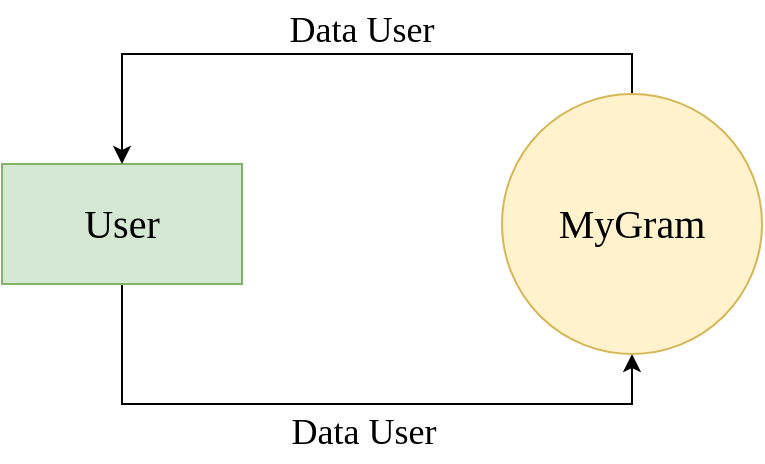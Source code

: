 <mxfile version="24.5.5" type="device">
  <diagram name="Page-1" id="S7jkVeKXbSkZLnjxhSJ5">
    <mxGraphModel dx="1434" dy="746" grid="1" gridSize="10" guides="1" tooltips="1" connect="1" arrows="1" fold="1" page="1" pageScale="1" pageWidth="827" pageHeight="1169" math="0" shadow="0">
      <root>
        <mxCell id="0" />
        <mxCell id="1" parent="0" />
        <mxCell id="tsa0-zTeGC2jSgFrdYST-1" style="edgeStyle=orthogonalEdgeStyle;rounded=0;orthogonalLoop=1;jettySize=auto;html=1;exitX=0.5;exitY=1;exitDx=0;exitDy=0;entryX=0.5;entryY=1;entryDx=0;entryDy=0;fontFamily=Times New Roman;fontSize=18;" parent="1" source="tsa0-zTeGC2jSgFrdYST-2" target="tsa0-zTeGC2jSgFrdYST-4" edge="1">
          <mxGeometry relative="1" as="geometry">
            <Array as="points">
              <mxPoint x="260" y="362" />
              <mxPoint x="515" y="362" />
            </Array>
          </mxGeometry>
        </mxCell>
        <mxCell id="tsa0-zTeGC2jSgFrdYST-2" value="&lt;font style=&quot;font-size: 20px;&quot;&gt;User&lt;/font&gt;" style="rounded=0;whiteSpace=wrap;html=1;fontSize=18;fontFamily=Times New Roman;fillColor=#d5e8d4;strokeColor=#82b366;" parent="1" vertex="1">
          <mxGeometry x="200" y="242" width="120" height="60" as="geometry" />
        </mxCell>
        <mxCell id="tsa0-zTeGC2jSgFrdYST-3" style="edgeStyle=orthogonalEdgeStyle;rounded=0;orthogonalLoop=1;jettySize=auto;html=1;exitX=0.5;exitY=0;exitDx=0;exitDy=0;entryX=0.5;entryY=0;entryDx=0;entryDy=0;" parent="1" source="tsa0-zTeGC2jSgFrdYST-4" target="tsa0-zTeGC2jSgFrdYST-2" edge="1">
          <mxGeometry relative="1" as="geometry" />
        </mxCell>
        <mxCell id="tsa0-zTeGC2jSgFrdYST-4" value="&lt;font style=&quot;font-size: 20px;&quot;&gt;MyGram&lt;/font&gt;" style="ellipse;whiteSpace=wrap;html=1;aspect=fixed;fontSize=18;fontFamily=Times New Roman;fillColor=#fff2cc;strokeColor=#d6b656;" parent="1" vertex="1">
          <mxGeometry x="450" y="207" width="130" height="130" as="geometry" />
        </mxCell>
        <mxCell id="tsa0-zTeGC2jSgFrdYST-5" value="Data User" style="text;html=1;align=center;verticalAlign=middle;whiteSpace=wrap;rounded=0;fontSize=18;fontFamily=Times New Roman;" parent="1" vertex="1">
          <mxGeometry x="340" y="160" width="80" height="30" as="geometry" />
        </mxCell>
        <mxCell id="tsa0-zTeGC2jSgFrdYST-6" value="Data User" style="text;html=1;align=center;verticalAlign=middle;whiteSpace=wrap;rounded=0;fontSize=18;fontFamily=Times New Roman;" parent="1" vertex="1">
          <mxGeometry x="341" y="361" width="80" height="30" as="geometry" />
        </mxCell>
      </root>
    </mxGraphModel>
  </diagram>
</mxfile>
